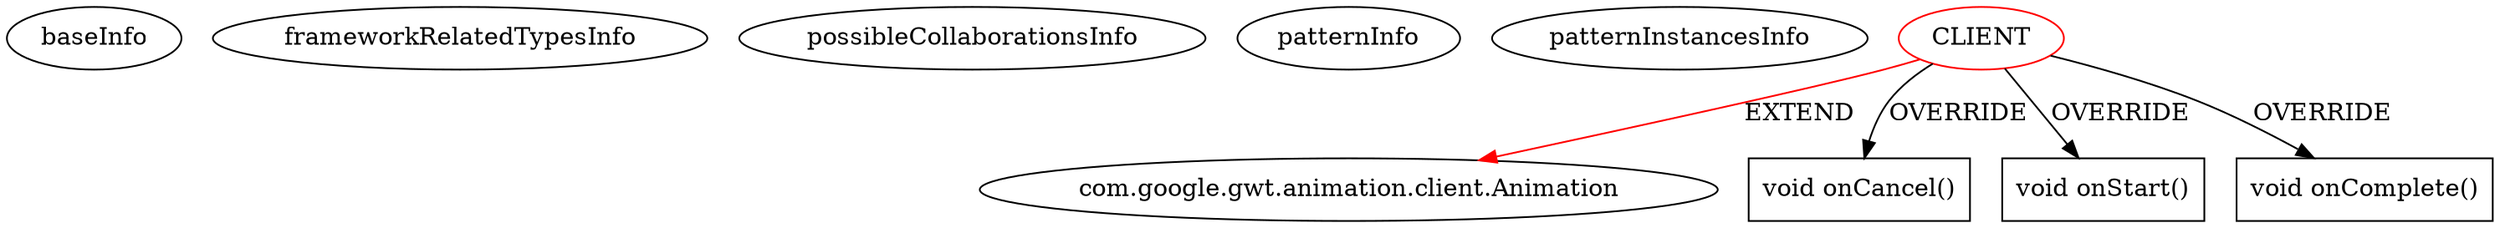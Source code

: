 digraph {
baseInfo[graphId=445,category="pattern",isAnonymous=false,possibleRelation=false]
frameworkRelatedTypesInfo[0="com.google.gwt.animation.client.Animation"]
possibleCollaborationsInfo[]
patternInfo[frequency=3.0,patternRootClient=0]
patternInstancesInfo[0="vlapan-PhotoBank~/vlapan-PhotoBank/PhotoBank-master/src/com/vlapan/gwt/photobank/client/ui/NotificationPanel.java~OpenAnimation~4615",1="vlapan-PhotoBank~/vlapan-PhotoBank/PhotoBank-master/src/com/vlapan/gwt/photobank/client/ui/NotificationPanel.java~HideAnimation~4616",2="vlapan-PhotoBank~/vlapan-PhotoBank/PhotoBank-master/src/com/vlapan/gwt/photobank/client/animation/Opacity.java~Opacity~4589"]
1[label="com.google.gwt.animation.client.Animation",vertexType="FRAMEWORK_CLASS_TYPE",isFrameworkType=false]
0[label="CLIENT",vertexType="ROOT_CLIENT_CLASS_DECLARATION",isFrameworkType=false,color=red]
6[label="void onCancel()",vertexType="OVERRIDING_METHOD_DECLARATION",isFrameworkType=false,shape=box]
2[label="void onStart()",vertexType="OVERRIDING_METHOD_DECLARATION",isFrameworkType=false,shape=box]
4[label="void onComplete()",vertexType="OVERRIDING_METHOD_DECLARATION",isFrameworkType=false,shape=box]
0->2[label="OVERRIDE"]
0->4[label="OVERRIDE"]
0->1[label="EXTEND",color=red]
0->6[label="OVERRIDE"]
}
